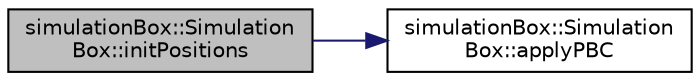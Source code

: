 digraph "simulationBox::SimulationBox::initPositions"
{
 // LATEX_PDF_SIZE
  edge [fontname="Helvetica",fontsize="10",labelfontname="Helvetica",labelfontsize="10"];
  node [fontname="Helvetica",fontsize="10",shape=record];
  rankdir="LR";
  Node1 [label="simulationBox::Simulation\lBox::initPositions",height=0.2,width=0.4,color="black", fillcolor="grey75", style="filled", fontcolor="black",tooltip="initialize positions of all atoms"];
  Node1 -> Node2 [color="midnightblue",fontsize="10",style="solid",fontname="Helvetica"];
  Node2 [label="simulationBox::Simulation\lBox::applyPBC",height=0.2,width=0.4,color="black", fillcolor="white", style="filled",URL="$classsimulationBox_1_1SimulationBox.html#a4534218795fee8fdc6c8582d9bf3caea",tooltip=" "];
}

